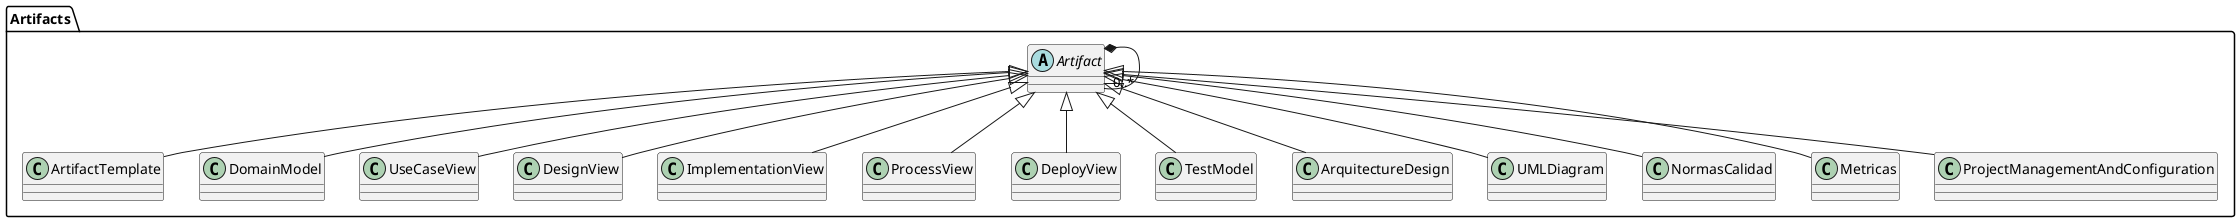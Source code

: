 @startuml

top to bottom direction

namespace Artifacts {
    Abstract Class Artifact
    Class ArtifactTemplate extends Artifact

    '4+1 vistas
    Class DomainModel extends Artifact
    Class UseCaseView extends Artifact
    Class DesignView extends Artifact
    Class ImplementationView extends Artifact
    Class ProcessView extends Artifact
    Class DeployView extends Artifact
    

    Class TestModel extends Artifact
    
    Class ArquitectureDesign extends Artifact

    Class UMLDiagram extends Artifact
    



    Class NormasCalidad extends Artifact
    Class Metricas extends Artifact
    Class ProjectManagementAndConfiguration extends Artifact
    
    Artifact *-- "0..*" Artifact

    'TODO: Diagrama, PDF 1.Introducion hoja 22
    'TODO: Diagrama, PDF 1.Introducion hoja 47

    'TODO: del diagrama de marcos

    'Class Codigo extends Artifact
    'Class Diagrams.Diagram extends Artifact
    
    'TODO: Versiones de los artifacts
    'TODO: Elementos de Entrega interna y entrega externa
}

@enduml